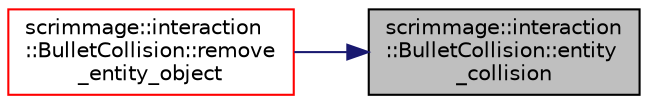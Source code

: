 digraph "scrimmage::interaction::BulletCollision::entity_collision"
{
 // LATEX_PDF_SIZE
  edge [fontname="Helvetica",fontsize="10",labelfontname="Helvetica",labelfontsize="10"];
  node [fontname="Helvetica",fontsize="10",shape=record];
  rankdir="RL";
  Node1 [label="scrimmage::interaction\l::BulletCollision::entity\l_collision",height=0.2,width=0.4,color="black", fillcolor="grey75", style="filled", fontcolor="black",tooltip=" "];
  Node1 -> Node2 [dir="back",color="midnightblue",fontsize="10",style="solid",fontname="Helvetica"];
  Node2 [label="scrimmage::interaction\l::BulletCollision::remove\l_entity_object",height=0.2,width=0.4,color="red", fillcolor="white", style="filled",URL="$classscrimmage_1_1interaction_1_1BulletCollision.html#aef4874f724c5949449eee81a57975379",tooltip=" "];
}
